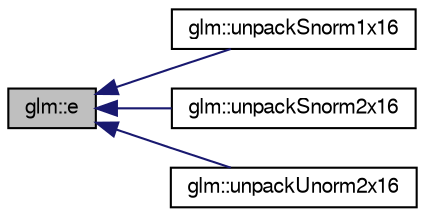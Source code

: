 digraph G
{
  bgcolor="transparent";
  edge [fontname="FreeSans",fontsize=10,labelfontname="FreeSans",labelfontsize=10];
  node [fontname="FreeSans",fontsize=10,shape=record];
  rankdir=LR;
  Node1 [label="glm::e",height=0.2,width=0.4,color="black", fillcolor="grey75", style="filled" fontcolor="black"];
  Node1 -> Node2 [dir=back,color="midnightblue",fontsize=10,style="solid"];
  Node2 [label="glm::unpackSnorm1x16",height=0.2,width=0.4,color="black",URL="$group__gtc__packing.html#g246f451cebf590726324f7a283e3d65e"];
  Node1 -> Node3 [dir=back,color="midnightblue",fontsize=10,style="solid"];
  Node3 [label="glm::unpackSnorm2x16",height=0.2,width=0.4,color="black",URL="$group__core__func__packing.html#ga3f9bd6a71d7bdfab090b9626f2466aa"];
  Node1 -> Node4 [dir=back,color="midnightblue",fontsize=10,style="solid"];
  Node4 [label="glm::unpackUnorm2x16",height=0.2,width=0.4,color="black",URL="$group__core__func__packing.html#gff327a2fca8abfe31b74b914b68ac5ec"];
}
